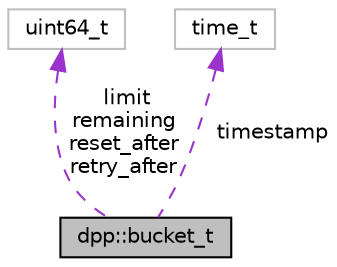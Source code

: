digraph "dpp::bucket_t"
{
 // INTERACTIVE_SVG=YES
 // LATEX_PDF_SIZE
  bgcolor="transparent";
  edge [fontname="Helvetica",fontsize="10",labelfontname="Helvetica",labelfontsize="10"];
  node [fontname="Helvetica",fontsize="10",shape=record];
  Node1 [label="dpp::bucket_t",height=0.2,width=0.4,color="black", fillcolor="grey75", style="filled", fontcolor="black",tooltip="A rate limit bucket. The library builds one of these for each endpoint."];
  Node2 -> Node1 [dir="back",color="darkorchid3",fontsize="10",style="dashed",label=" limit\nremaining\nreset_after\nretry_after" ,fontname="Helvetica"];
  Node2 [label="uint64_t",height=0.2,width=0.4,color="grey75",tooltip=" "];
  Node3 -> Node1 [dir="back",color="darkorchid3",fontsize="10",style="dashed",label=" timestamp" ,fontname="Helvetica"];
  Node3 [label="time_t",height=0.2,width=0.4,color="grey75",tooltip=" "];
}
